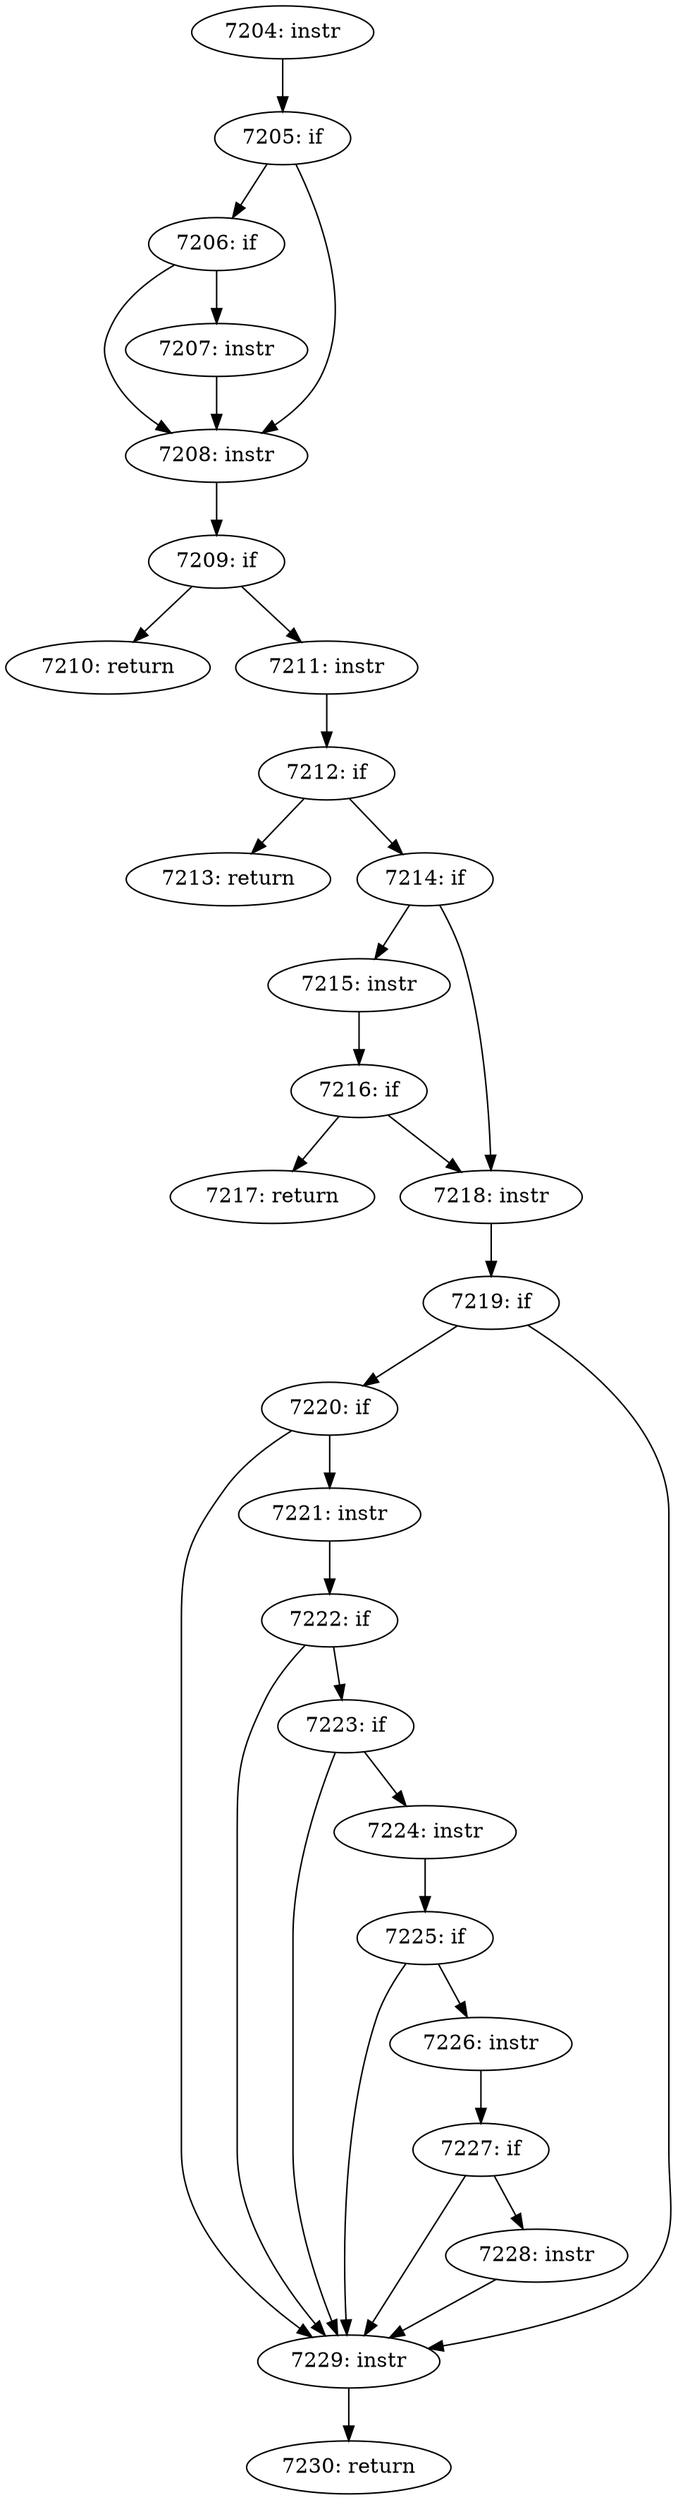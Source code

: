 digraph CFG_tcp_check_urg {
7204 [label="7204: instr"]
	7204 -> 7205
7205 [label="7205: if"]
	7205 -> 7206
	7205 -> 7208
7206 [label="7206: if"]
	7206 -> 7207
	7206 -> 7208
7207 [label="7207: instr"]
	7207 -> 7208
7208 [label="7208: instr"]
	7208 -> 7209
7209 [label="7209: if"]
	7209 -> 7210
	7209 -> 7211
7210 [label="7210: return"]
	
7211 [label="7211: instr"]
	7211 -> 7212
7212 [label="7212: if"]
	7212 -> 7213
	7212 -> 7214
7213 [label="7213: return"]
	
7214 [label="7214: if"]
	7214 -> 7215
	7214 -> 7218
7215 [label="7215: instr"]
	7215 -> 7216
7216 [label="7216: if"]
	7216 -> 7218
	7216 -> 7217
7217 [label="7217: return"]
	
7218 [label="7218: instr"]
	7218 -> 7219
7219 [label="7219: if"]
	7219 -> 7220
	7219 -> 7229
7220 [label="7220: if"]
	7220 -> 7221
	7220 -> 7229
7221 [label="7221: instr"]
	7221 -> 7222
7222 [label="7222: if"]
	7222 -> 7229
	7222 -> 7223
7223 [label="7223: if"]
	7223 -> 7224
	7223 -> 7229
7224 [label="7224: instr"]
	7224 -> 7225
7225 [label="7225: if"]
	7225 -> 7226
	7225 -> 7229
7226 [label="7226: instr"]
	7226 -> 7227
7227 [label="7227: if"]
	7227 -> 7229
	7227 -> 7228
7228 [label="7228: instr"]
	7228 -> 7229
7229 [label="7229: instr"]
	7229 -> 7230
7230 [label="7230: return"]
	
}
